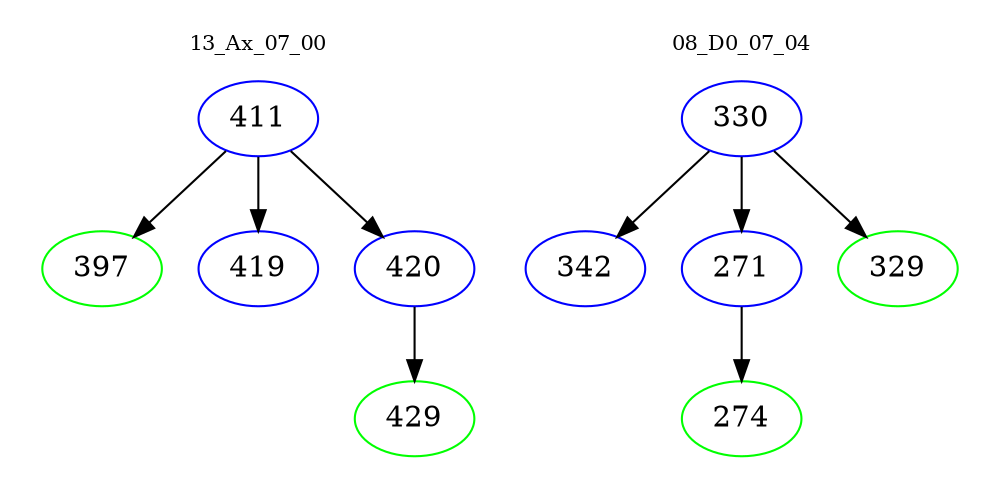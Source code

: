 digraph{
subgraph cluster_0 {
color = white
label = "13_Ax_07_00";
fontsize=10;
T0_411 [label="411", color="blue"]
T0_411 -> T0_397 [color="black"]
T0_397 [label="397", color="green"]
T0_411 -> T0_419 [color="black"]
T0_419 [label="419", color="blue"]
T0_411 -> T0_420 [color="black"]
T0_420 [label="420", color="blue"]
T0_420 -> T0_429 [color="black"]
T0_429 [label="429", color="green"]
}
subgraph cluster_1 {
color = white
label = "08_D0_07_04";
fontsize=10;
T1_330 [label="330", color="blue"]
T1_330 -> T1_342 [color="black"]
T1_342 [label="342", color="blue"]
T1_330 -> T1_271 [color="black"]
T1_271 [label="271", color="blue"]
T1_271 -> T1_274 [color="black"]
T1_274 [label="274", color="green"]
T1_330 -> T1_329 [color="black"]
T1_329 [label="329", color="green"]
}
}
